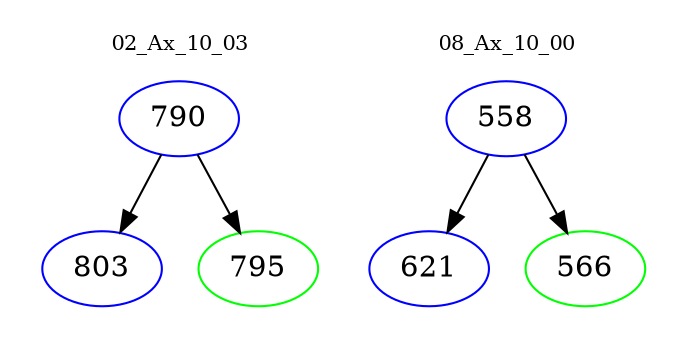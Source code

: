 digraph{
subgraph cluster_0 {
color = white
label = "02_Ax_10_03";
fontsize=10;
T0_790 [label="790", color="blue"]
T0_790 -> T0_803 [color="black"]
T0_803 [label="803", color="blue"]
T0_790 -> T0_795 [color="black"]
T0_795 [label="795", color="green"]
}
subgraph cluster_1 {
color = white
label = "08_Ax_10_00";
fontsize=10;
T1_558 [label="558", color="blue"]
T1_558 -> T1_621 [color="black"]
T1_621 [label="621", color="blue"]
T1_558 -> T1_566 [color="black"]
T1_566 [label="566", color="green"]
}
}
